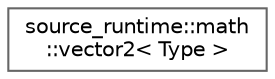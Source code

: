 digraph "类继承关系图"
{
 // LATEX_PDF_SIZE
  bgcolor="transparent";
  edge [fontname=Helvetica,fontsize=10,labelfontname=Helvetica,labelfontsize=10];
  node [fontname=Helvetica,fontsize=10,shape=box,height=0.2,width=0.4];
  rankdir="LR";
  Node0 [id="Node000000",label="source_runtime::math\l::vector2\< Type \>",height=0.2,width=0.4,color="grey40", fillcolor="white", style="filled",URL="$classsource__runtime_1_1math_1_1vector2.html",tooltip=" "];
}
